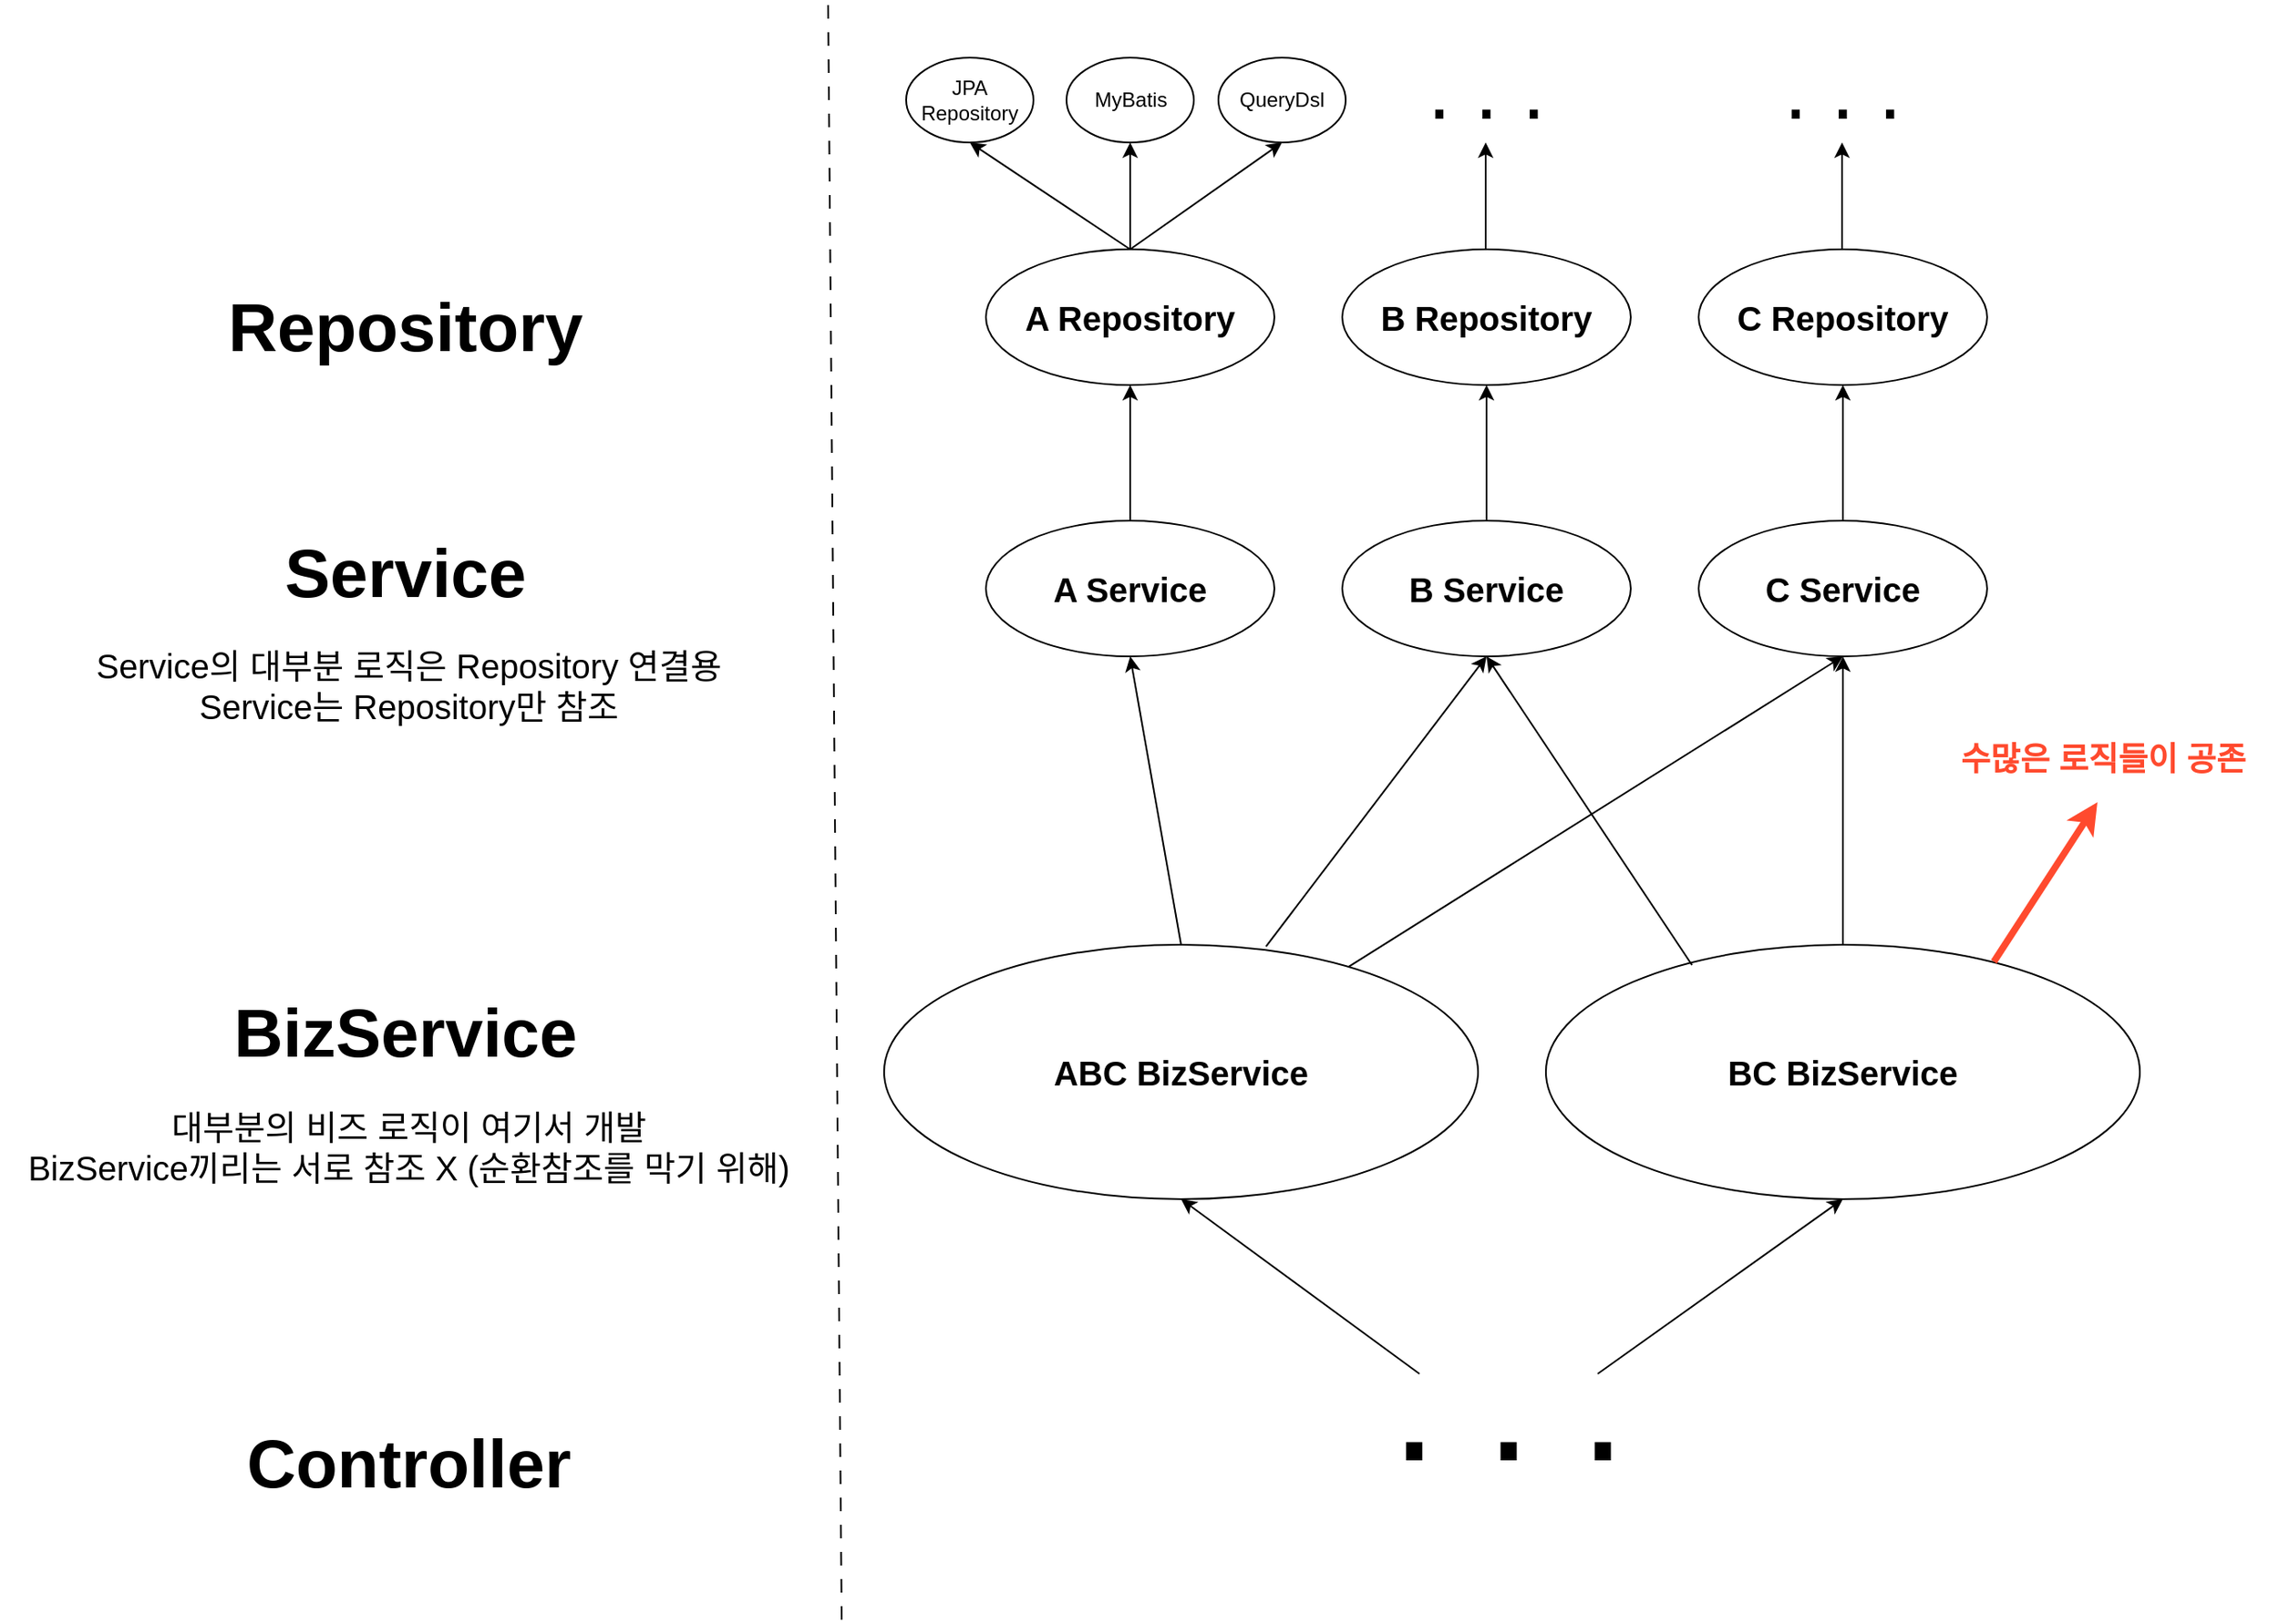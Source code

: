 <mxfile version="21.6.9" type="github">
  <diagram name="페이지-1" id="X1zCKy3VXLixYVBnvFqf">
    <mxGraphModel dx="2474" dy="1110" grid="0" gridSize="10" guides="1" tooltips="1" connect="1" arrows="1" fold="1" page="0" pageScale="1" pageWidth="827" pageHeight="1169" math="0" shadow="0">
      <root>
        <mxCell id="0" />
        <mxCell id="1" parent="0" />
        <mxCell id="A5f10U-PN7lcZyVbDlVB-2" value="ABC BizService" style="ellipse;whiteSpace=wrap;html=1;fontStyle=1;fontSize=20;" vertex="1" parent="1">
          <mxGeometry x="302" y="626" width="350" height="150" as="geometry" />
        </mxCell>
        <mxCell id="A5f10U-PN7lcZyVbDlVB-10" value="A Repository" style="ellipse;whiteSpace=wrap;html=1;fontSize=20;fontStyle=1" vertex="1" parent="1">
          <mxGeometry x="362" y="216" width="170" height="80" as="geometry" />
        </mxCell>
        <mxCell id="A5f10U-PN7lcZyVbDlVB-13" value="B Repository" style="ellipse;whiteSpace=wrap;html=1;fontSize=20;fontStyle=1" vertex="1" parent="1">
          <mxGeometry x="572" y="216" width="170" height="80" as="geometry" />
        </mxCell>
        <mxCell id="A5f10U-PN7lcZyVbDlVB-14" value="C Repository" style="ellipse;whiteSpace=wrap;html=1;fontSize=20;fontStyle=1" vertex="1" parent="1">
          <mxGeometry x="782" y="216" width="170" height="80" as="geometry" />
        </mxCell>
        <mxCell id="A5f10U-PN7lcZyVbDlVB-24" style="edgeStyle=orthogonalEdgeStyle;rounded=0;orthogonalLoop=1;jettySize=auto;html=1;entryX=0.5;entryY=1;entryDx=0;entryDy=0;" edge="1" parent="1" source="A5f10U-PN7lcZyVbDlVB-15" target="A5f10U-PN7lcZyVbDlVB-10">
          <mxGeometry relative="1" as="geometry" />
        </mxCell>
        <mxCell id="A5f10U-PN7lcZyVbDlVB-15" value="A Service" style="ellipse;whiteSpace=wrap;html=1;fontSize=20;fontStyle=1" vertex="1" parent="1">
          <mxGeometry x="362" y="376" width="170" height="80" as="geometry" />
        </mxCell>
        <mxCell id="A5f10U-PN7lcZyVbDlVB-25" style="edgeStyle=orthogonalEdgeStyle;rounded=0;orthogonalLoop=1;jettySize=auto;html=1;exitX=0.5;exitY=0;exitDx=0;exitDy=0;entryX=0.5;entryY=1;entryDx=0;entryDy=0;" edge="1" parent="1" source="A5f10U-PN7lcZyVbDlVB-18" target="A5f10U-PN7lcZyVbDlVB-13">
          <mxGeometry relative="1" as="geometry" />
        </mxCell>
        <mxCell id="A5f10U-PN7lcZyVbDlVB-18" value="B Service" style="ellipse;whiteSpace=wrap;html=1;fontSize=20;fontStyle=1" vertex="1" parent="1">
          <mxGeometry x="572" y="376" width="170" height="80" as="geometry" />
        </mxCell>
        <mxCell id="A5f10U-PN7lcZyVbDlVB-26" style="edgeStyle=orthogonalEdgeStyle;rounded=0;orthogonalLoop=1;jettySize=auto;html=1;entryX=0.5;entryY=1;entryDx=0;entryDy=0;" edge="1" parent="1" source="A5f10U-PN7lcZyVbDlVB-19" target="A5f10U-PN7lcZyVbDlVB-14">
          <mxGeometry relative="1" as="geometry" />
        </mxCell>
        <mxCell id="A5f10U-PN7lcZyVbDlVB-19" value="C Service" style="ellipse;whiteSpace=wrap;html=1;fontSize=20;fontStyle=1" vertex="1" parent="1">
          <mxGeometry x="782" y="376" width="170" height="80" as="geometry" />
        </mxCell>
        <mxCell id="A5f10U-PN7lcZyVbDlVB-29" value="" style="endArrow=classic;html=1;rounded=0;entryX=0.5;entryY=1;entryDx=0;entryDy=0;" edge="1" parent="1" source="A5f10U-PN7lcZyVbDlVB-2" target="A5f10U-PN7lcZyVbDlVB-19">
          <mxGeometry width="50" height="50" relative="1" as="geometry">
            <mxPoint x="742" y="576" as="sourcePoint" />
            <mxPoint x="792" y="526" as="targetPoint" />
          </mxGeometry>
        </mxCell>
        <mxCell id="A5f10U-PN7lcZyVbDlVB-30" value="" style="endArrow=classic;html=1;rounded=0;entryX=0.5;entryY=1;entryDx=0;entryDy=0;exitX=0.5;exitY=0;exitDx=0;exitDy=0;" edge="1" parent="1" source="A5f10U-PN7lcZyVbDlVB-2" target="A5f10U-PN7lcZyVbDlVB-15">
          <mxGeometry width="50" height="50" relative="1" as="geometry">
            <mxPoint x="752" y="586" as="sourcePoint" />
            <mxPoint x="877" y="466" as="targetPoint" />
          </mxGeometry>
        </mxCell>
        <mxCell id="A5f10U-PN7lcZyVbDlVB-31" value="BC BizService" style="ellipse;whiteSpace=wrap;html=1;fontStyle=1;fontSize=20;" vertex="1" parent="1">
          <mxGeometry x="692" y="626" width="350" height="150" as="geometry" />
        </mxCell>
        <mxCell id="A5f10U-PN7lcZyVbDlVB-32" value="" style="endArrow=classic;html=1;rounded=0;entryX=0.5;entryY=1;entryDx=0;entryDy=0;exitX=0.643;exitY=0.007;exitDx=0;exitDy=0;exitPerimeter=0;" edge="1" parent="1" source="A5f10U-PN7lcZyVbDlVB-2" target="A5f10U-PN7lcZyVbDlVB-18">
          <mxGeometry width="50" height="50" relative="1" as="geometry">
            <mxPoint x="532" y="626" as="sourcePoint" />
            <mxPoint x="582" y="576" as="targetPoint" />
          </mxGeometry>
        </mxCell>
        <mxCell id="A5f10U-PN7lcZyVbDlVB-33" value="" style="endArrow=classic;html=1;rounded=0;entryX=0.5;entryY=1;entryDx=0;entryDy=0;exitX=0.246;exitY=0.08;exitDx=0;exitDy=0;exitPerimeter=0;" edge="1" parent="1" source="A5f10U-PN7lcZyVbDlVB-31" target="A5f10U-PN7lcZyVbDlVB-18">
          <mxGeometry width="50" height="50" relative="1" as="geometry">
            <mxPoint x="642" y="586" as="sourcePoint" />
            <mxPoint x="692" y="536" as="targetPoint" />
          </mxGeometry>
        </mxCell>
        <mxCell id="A5f10U-PN7lcZyVbDlVB-34" value="" style="endArrow=classic;html=1;rounded=0;exitX=0.5;exitY=0;exitDx=0;exitDy=0;entryX=0.5;entryY=1;entryDx=0;entryDy=0;" edge="1" parent="1" source="A5f10U-PN7lcZyVbDlVB-31" target="A5f10U-PN7lcZyVbDlVB-19">
          <mxGeometry width="50" height="50" relative="1" as="geometry">
            <mxPoint x="642" y="586" as="sourcePoint" />
            <mxPoint x="692" y="536" as="targetPoint" />
          </mxGeometry>
        </mxCell>
        <mxCell id="A5f10U-PN7lcZyVbDlVB-35" value="Service의 대부분 로직은 Repository 연결용&lt;br style=&quot;font-size: 20px;&quot;&gt;Service는 Repository만 참조" style="text;html=1;strokeColor=none;fillColor=none;align=center;verticalAlign=middle;whiteSpace=wrap;rounded=0;fontSize=20;" vertex="1" parent="1">
          <mxGeometry x="-175.88" y="451" width="396" height="43" as="geometry" />
        </mxCell>
        <mxCell id="A5f10U-PN7lcZyVbDlVB-36" value="" style="endArrow=none;dashed=1;html=1;rounded=0;dashPattern=8 8;" edge="1" parent="1">
          <mxGeometry width="50" height="50" relative="1" as="geometry">
            <mxPoint x="277" y="1024" as="sourcePoint" />
            <mxPoint x="269" y="70" as="targetPoint" />
          </mxGeometry>
        </mxCell>
        <mxCell id="A5f10U-PN7lcZyVbDlVB-37" value="Service" style="text;html=1;strokeColor=none;fillColor=none;align=center;verticalAlign=middle;whiteSpace=wrap;rounded=0;fontSize=40;fontStyle=1" vertex="1" parent="1">
          <mxGeometry x="-97.88" y="349" width="236" height="114" as="geometry" />
        </mxCell>
        <mxCell id="A5f10U-PN7lcZyVbDlVB-38" value="Repository" style="text;html=1;strokeColor=none;fillColor=none;align=center;verticalAlign=middle;whiteSpace=wrap;rounded=0;fontSize=40;fontStyle=1" vertex="1" parent="1">
          <mxGeometry x="-97.88" y="204" width="236" height="114" as="geometry" />
        </mxCell>
        <mxCell id="A5f10U-PN7lcZyVbDlVB-39" value="BizService" style="text;html=1;strokeColor=none;fillColor=none;align=center;verticalAlign=middle;whiteSpace=wrap;rounded=0;fontSize=40;fontStyle=1" vertex="1" parent="1">
          <mxGeometry x="-97.88" y="620" width="236" height="114" as="geometry" />
        </mxCell>
        <mxCell id="A5f10U-PN7lcZyVbDlVB-40" value="대부분의 비즈 로직이 여기서 개발&lt;br style=&quot;font-size: 20px;&quot;&gt;BizService끼리는 서로 참조 X (순환참조를 막기 위해)" style="text;html=1;strokeColor=none;fillColor=none;align=center;verticalAlign=middle;whiteSpace=wrap;rounded=0;fontSize=20;" vertex="1" parent="1">
          <mxGeometry x="-219" y="723" width="482.25" height="43" as="geometry" />
        </mxCell>
        <mxCell id="A5f10U-PN7lcZyVbDlVB-41" value="Controller" style="text;html=1;strokeColor=none;fillColor=none;align=center;verticalAlign=middle;whiteSpace=wrap;rounded=0;fontSize=40;fontStyle=1" vertex="1" parent="1">
          <mxGeometry x="-95.88" y="874" width="236" height="114" as="geometry" />
        </mxCell>
        <mxCell id="A5f10U-PN7lcZyVbDlVB-43" value=". . ." style="text;html=1;strokeColor=none;fillColor=none;align=center;verticalAlign=middle;whiteSpace=wrap;rounded=0;fontSize=100;" vertex="1" parent="1">
          <mxGeometry x="565" y="879" width="210" height="30" as="geometry" />
        </mxCell>
        <mxCell id="A5f10U-PN7lcZyVbDlVB-44" value="" style="endArrow=classic;html=1;rounded=0;entryX=0.5;entryY=1;entryDx=0;entryDy=0;exitX=0.25;exitY=0;exitDx=0;exitDy=0;" edge="1" parent="1" source="A5f10U-PN7lcZyVbDlVB-43" target="A5f10U-PN7lcZyVbDlVB-2">
          <mxGeometry width="50" height="50" relative="1" as="geometry">
            <mxPoint x="641" y="933" as="sourcePoint" />
            <mxPoint x="611" y="763" as="targetPoint" />
          </mxGeometry>
        </mxCell>
        <mxCell id="A5f10U-PN7lcZyVbDlVB-45" value="" style="endArrow=classic;html=1;rounded=0;entryX=0.5;entryY=1;entryDx=0;entryDy=0;exitX=0.75;exitY=0;exitDx=0;exitDy=0;" edge="1" parent="1" source="A5f10U-PN7lcZyVbDlVB-43" target="A5f10U-PN7lcZyVbDlVB-31">
          <mxGeometry width="50" height="50" relative="1" as="geometry">
            <mxPoint x="582" y="891" as="sourcePoint" />
            <mxPoint x="487" y="786" as="targetPoint" />
          </mxGeometry>
        </mxCell>
        <mxCell id="A5f10U-PN7lcZyVbDlVB-47" value=". . ." style="text;html=1;strokeColor=none;fillColor=none;align=center;verticalAlign=middle;whiteSpace=wrap;rounded=0;fontSize=50;" vertex="1" parent="1">
          <mxGeometry x="552" y="106" width="210" height="30" as="geometry" />
        </mxCell>
        <mxCell id="A5f10U-PN7lcZyVbDlVB-49" value="JPA Repository" style="ellipse;whiteSpace=wrap;html=1;" vertex="1" parent="1">
          <mxGeometry x="315" y="103" width="75" height="50" as="geometry" />
        </mxCell>
        <mxCell id="A5f10U-PN7lcZyVbDlVB-51" value="MyBatis" style="ellipse;whiteSpace=wrap;html=1;" vertex="1" parent="1">
          <mxGeometry x="409.5" y="103" width="75" height="50" as="geometry" />
        </mxCell>
        <mxCell id="A5f10U-PN7lcZyVbDlVB-52" value="QueryDsl" style="ellipse;whiteSpace=wrap;html=1;" vertex="1" parent="1">
          <mxGeometry x="499" y="103" width="75" height="50" as="geometry" />
        </mxCell>
        <mxCell id="A5f10U-PN7lcZyVbDlVB-54" value=". . ." style="text;html=1;strokeColor=none;fillColor=none;align=center;verticalAlign=middle;whiteSpace=wrap;rounded=0;fontSize=50;" vertex="1" parent="1">
          <mxGeometry x="762" y="106" width="210" height="30" as="geometry" />
        </mxCell>
        <mxCell id="A5f10U-PN7lcZyVbDlVB-55" value="" style="endArrow=classic;html=1;rounded=0;entryX=0.5;entryY=1;entryDx=0;entryDy=0;exitX=0.5;exitY=0;exitDx=0;exitDy=0;" edge="1" parent="1" source="A5f10U-PN7lcZyVbDlVB-10" target="A5f10U-PN7lcZyVbDlVB-49">
          <mxGeometry width="50" height="50" relative="1" as="geometry">
            <mxPoint x="750" y="591" as="sourcePoint" />
            <mxPoint x="800" y="541" as="targetPoint" />
          </mxGeometry>
        </mxCell>
        <mxCell id="A5f10U-PN7lcZyVbDlVB-56" value="" style="endArrow=classic;html=1;rounded=0;entryX=0.5;entryY=1;entryDx=0;entryDy=0;exitX=0.5;exitY=0;exitDx=0;exitDy=0;" edge="1" parent="1" source="A5f10U-PN7lcZyVbDlVB-10" target="A5f10U-PN7lcZyVbDlVB-52">
          <mxGeometry width="50" height="50" relative="1" as="geometry">
            <mxPoint x="457" y="226" as="sourcePoint" />
            <mxPoint x="363" y="163" as="targetPoint" />
          </mxGeometry>
        </mxCell>
        <mxCell id="A5f10U-PN7lcZyVbDlVB-57" value="" style="endArrow=classic;html=1;rounded=0;entryX=0.5;entryY=1;entryDx=0;entryDy=0;" edge="1" parent="1" source="A5f10U-PN7lcZyVbDlVB-10" target="A5f10U-PN7lcZyVbDlVB-51">
          <mxGeometry width="50" height="50" relative="1" as="geometry">
            <mxPoint x="447" y="215" as="sourcePoint" />
            <mxPoint x="547" y="163" as="targetPoint" />
          </mxGeometry>
        </mxCell>
        <mxCell id="A5f10U-PN7lcZyVbDlVB-58" value="" style="endArrow=classic;html=1;rounded=0;entryX=0.5;entryY=1;entryDx=0;entryDy=0;" edge="1" parent="1">
          <mxGeometry width="50" height="50" relative="1" as="geometry">
            <mxPoint x="656.5" y="216" as="sourcePoint" />
            <mxPoint x="656.5" y="153" as="targetPoint" />
          </mxGeometry>
        </mxCell>
        <mxCell id="A5f10U-PN7lcZyVbDlVB-59" value="" style="endArrow=classic;html=1;rounded=0;entryX=0.5;entryY=1;entryDx=0;entryDy=0;" edge="1" parent="1">
          <mxGeometry width="50" height="50" relative="1" as="geometry">
            <mxPoint x="866.5" y="216" as="sourcePoint" />
            <mxPoint x="866.5" y="153" as="targetPoint" />
          </mxGeometry>
        </mxCell>
        <mxCell id="A5f10U-PN7lcZyVbDlVB-60" value="" style="endArrow=classic;html=1;rounded=0;strokeWidth=4;strokeColor=#FF4A2E;" edge="1" parent="1">
          <mxGeometry width="50" height="50" relative="1" as="geometry">
            <mxPoint x="956" y="636" as="sourcePoint" />
            <mxPoint x="1017" y="542" as="targetPoint" />
          </mxGeometry>
        </mxCell>
        <mxCell id="A5f10U-PN7lcZyVbDlVB-61" value="&lt;font color=&quot;#ff4a2e&quot; style=&quot;font-size: 19px;&quot;&gt;수많은 로직들이 공존&lt;/font&gt;" style="text;html=1;strokeColor=none;fillColor=none;align=center;verticalAlign=middle;whiteSpace=wrap;rounded=0;fontSize=19;fontStyle=1" vertex="1" parent="1">
          <mxGeometry x="918" y="484" width="205" height="66" as="geometry" />
        </mxCell>
      </root>
    </mxGraphModel>
  </diagram>
</mxfile>
